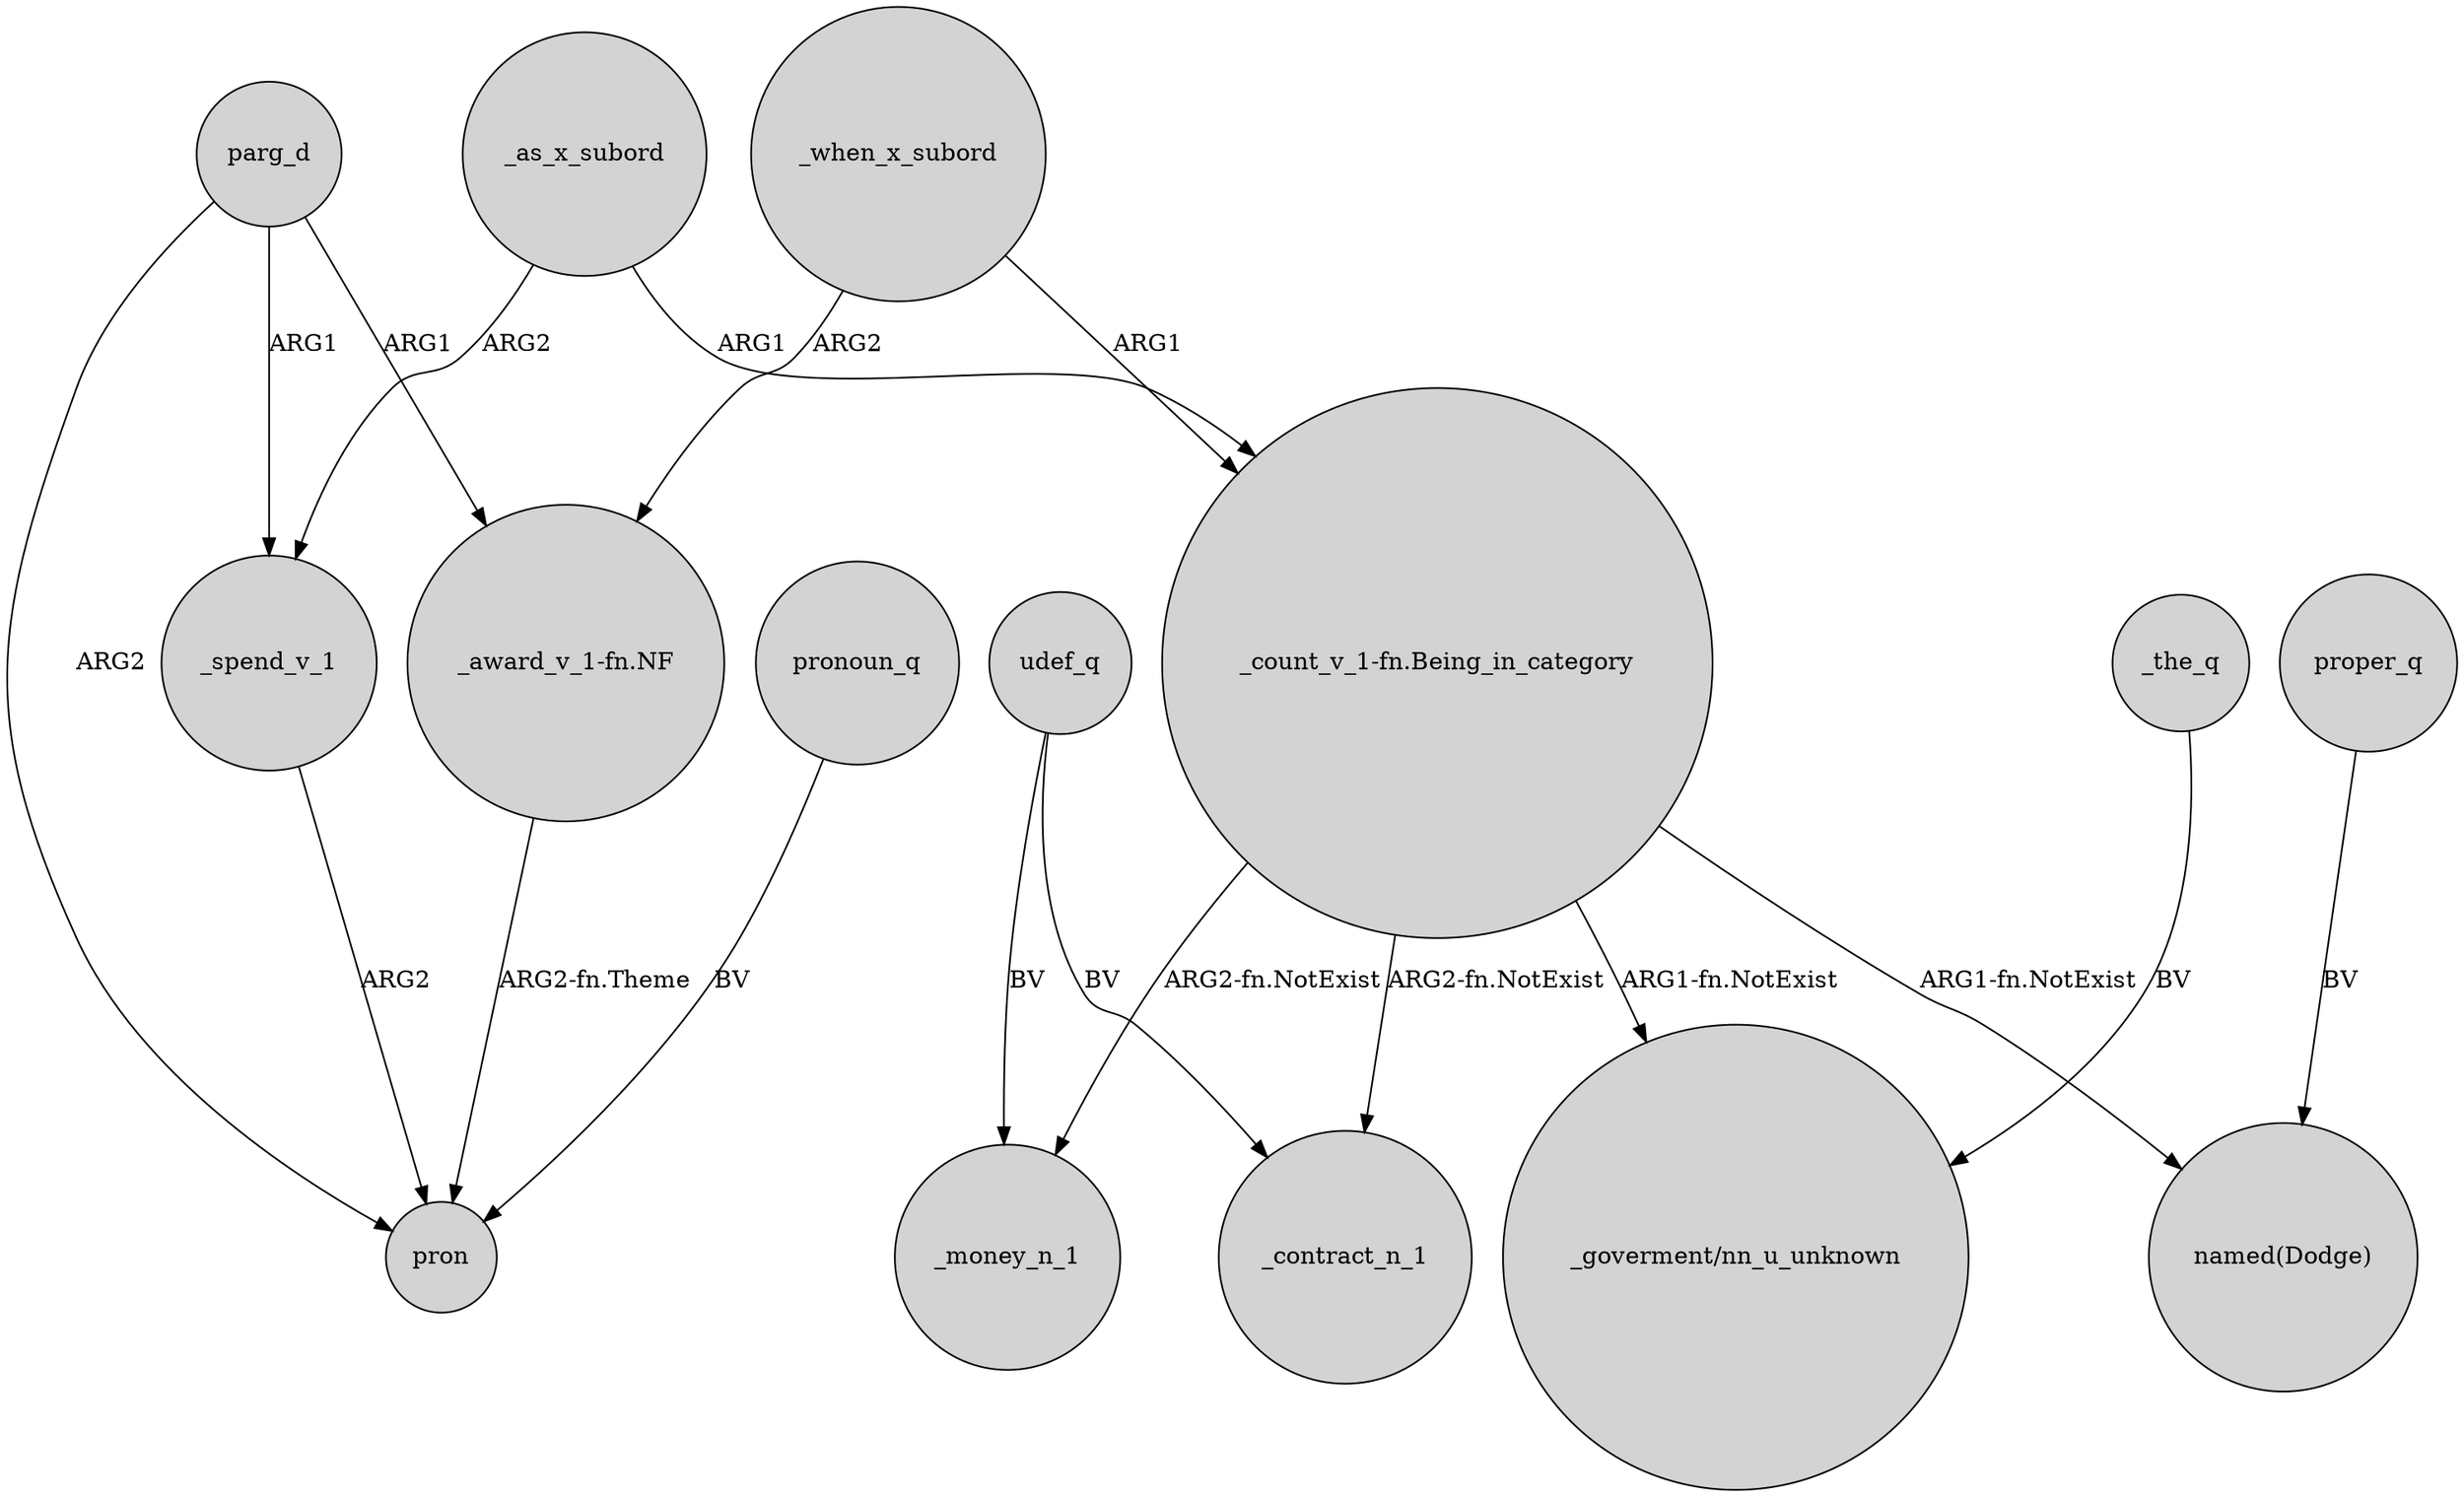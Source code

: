 digraph {
	node [shape=circle style=filled]
	parg_d -> _spend_v_1 [label=ARG1]
	"_count_v_1-fn.Being_in_category" -> _money_n_1 [label="ARG2-fn.NotExist"]
	"_count_v_1-fn.Being_in_category" -> "_goverment/nn_u_unknown" [label="ARG1-fn.NotExist"]
	_as_x_subord -> _spend_v_1 [label=ARG2]
	udef_q -> _money_n_1 [label=BV]
	_as_x_subord -> "_count_v_1-fn.Being_in_category" [label=ARG1]
	"_count_v_1-fn.Being_in_category" -> _contract_n_1 [label="ARG2-fn.NotExist"]
	_the_q -> "_goverment/nn_u_unknown" [label=BV]
	"_count_v_1-fn.Being_in_category" -> "named(Dodge)" [label="ARG1-fn.NotExist"]
	proper_q -> "named(Dodge)" [label=BV]
	udef_q -> _contract_n_1 [label=BV]
	_spend_v_1 -> pron [label=ARG2]
	_when_x_subord -> "_count_v_1-fn.Being_in_category" [label=ARG1]
	_when_x_subord -> "_award_v_1-fn.NF" [label=ARG2]
	parg_d -> pron [label=ARG2]
	"_award_v_1-fn.NF" -> pron [label="ARG2-fn.Theme"]
	parg_d -> "_award_v_1-fn.NF" [label=ARG1]
	pronoun_q -> pron [label=BV]
}
